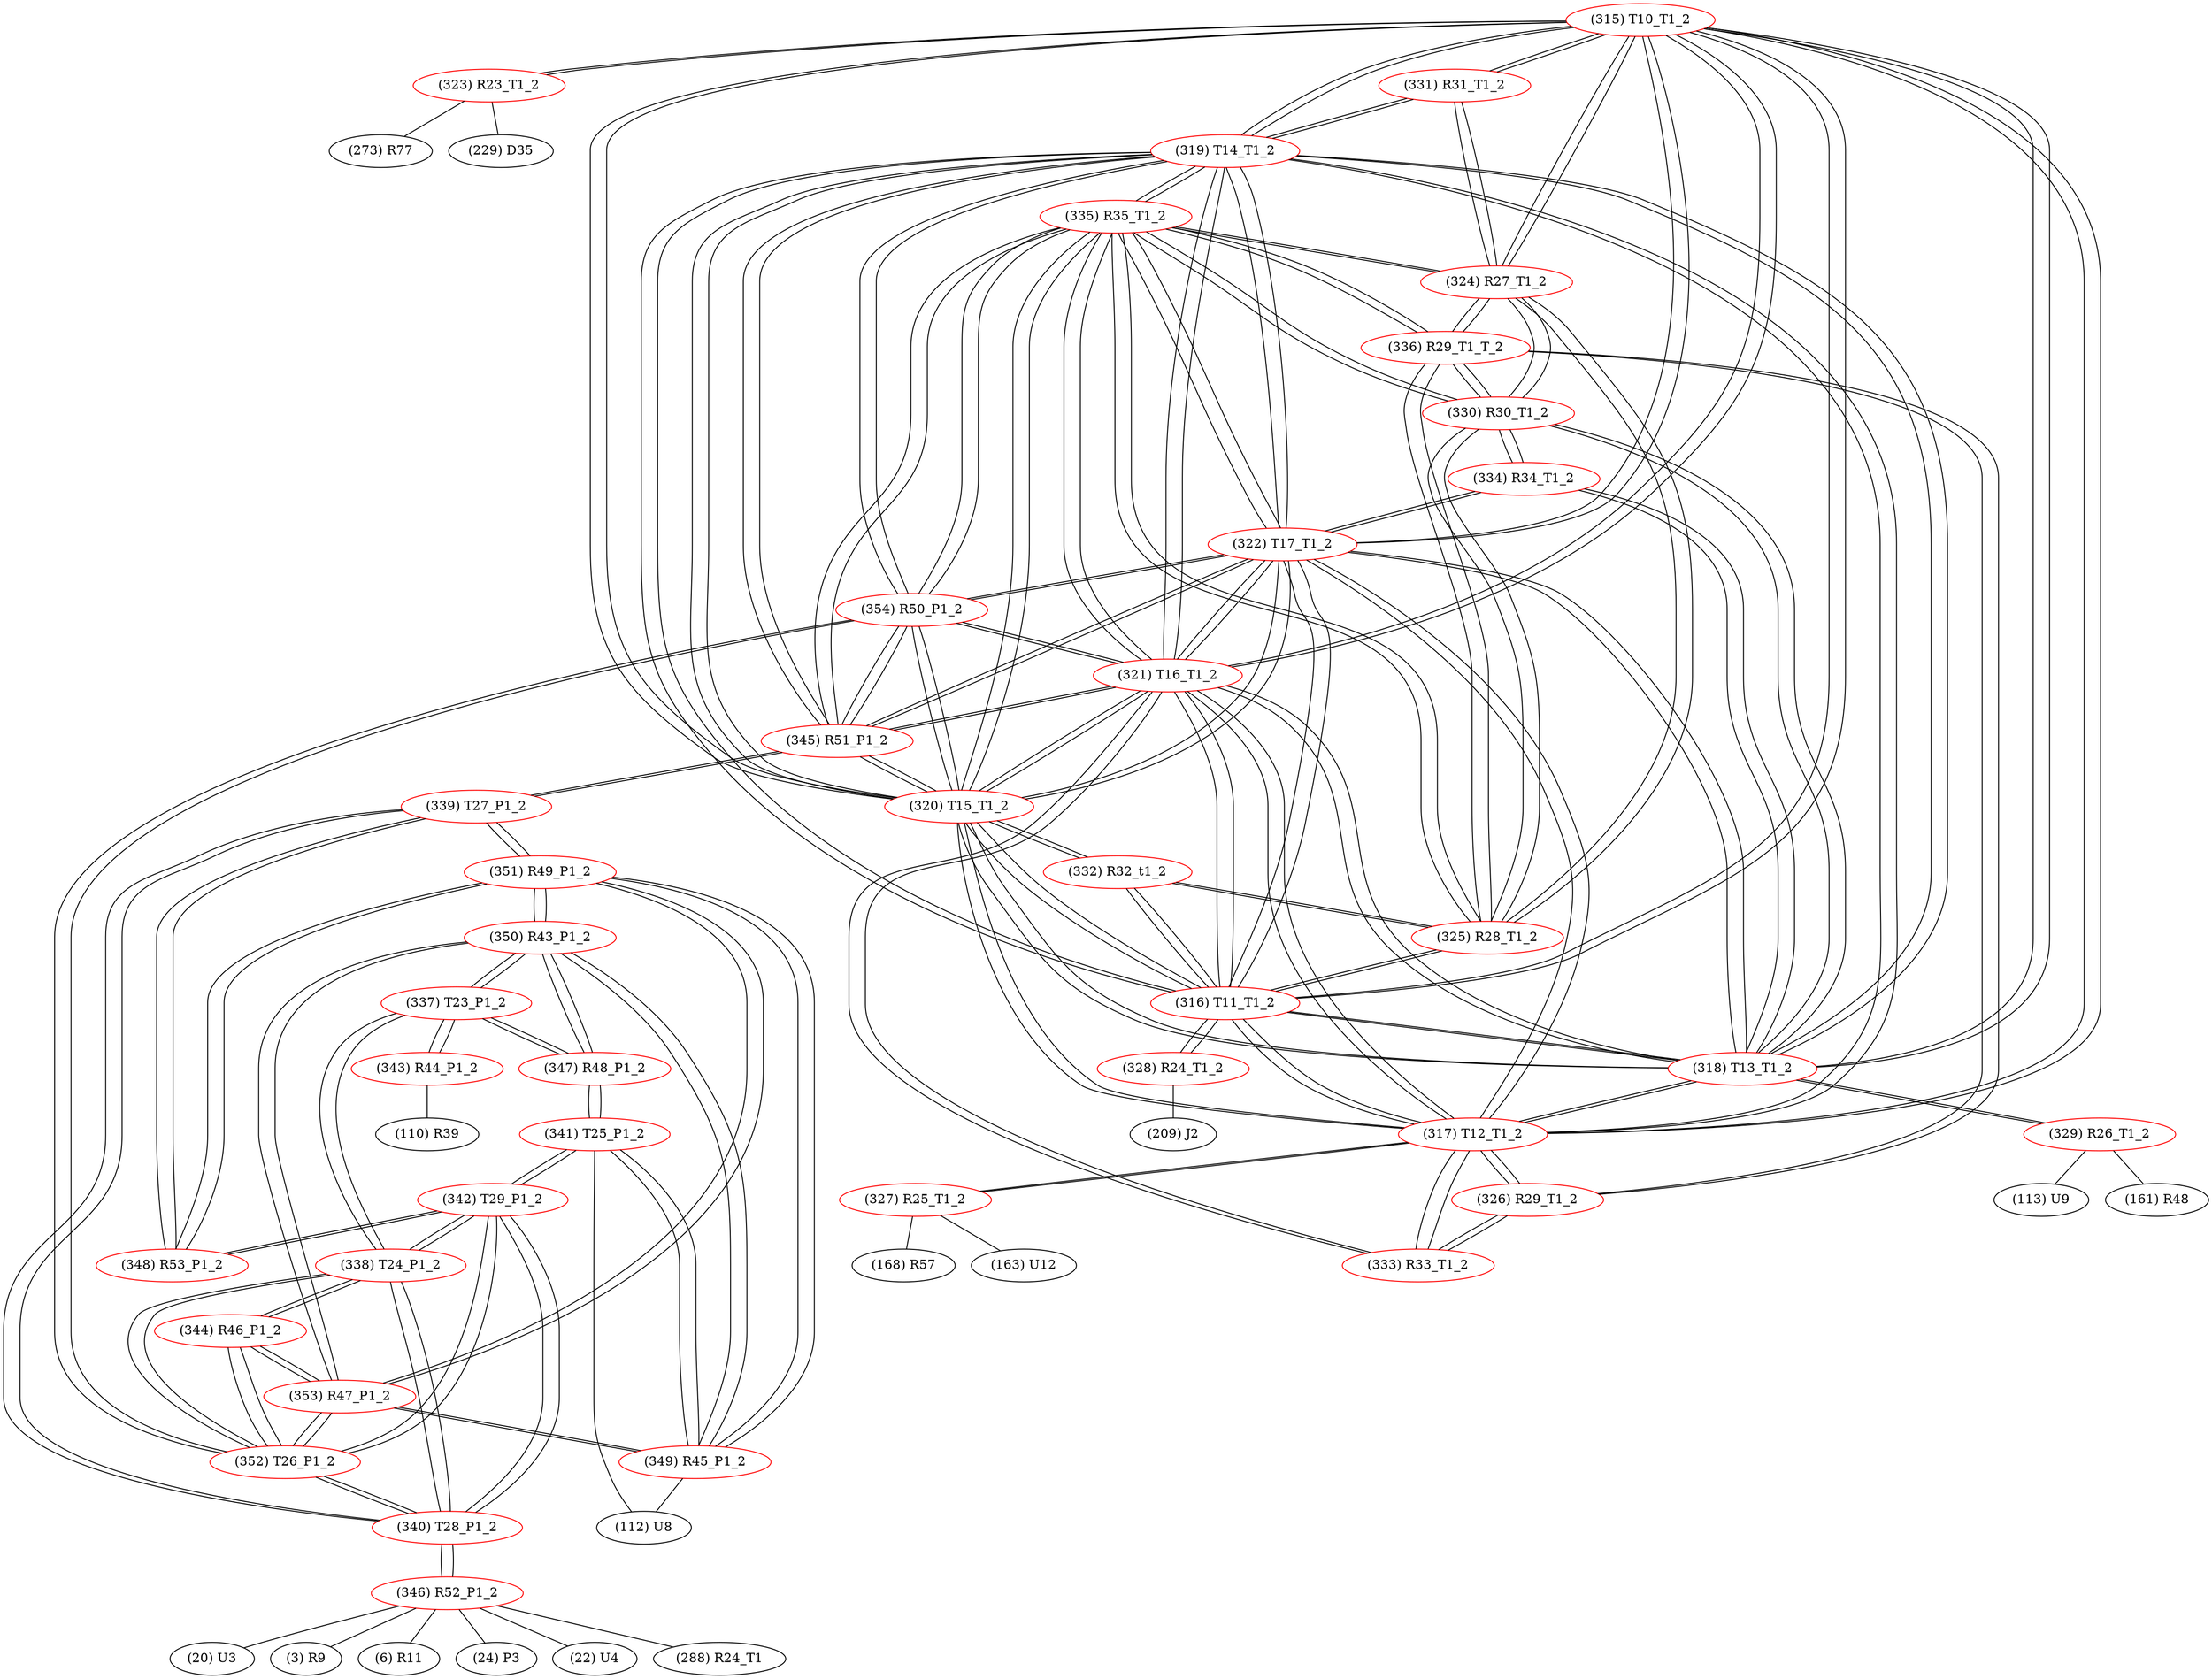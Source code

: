 graph {
	315 [label="(315) T10_T1_2" color=red]
	323 [label="(323) R23_T1_2"]
	331 [label="(331) R31_T1_2"]
	324 [label="(324) R27_T1_2"]
	321 [label="(321) T16_T1_2"]
	322 [label="(322) T17_T1_2"]
	320 [label="(320) T15_T1_2"]
	317 [label="(317) T12_T1_2"]
	319 [label="(319) T14_T1_2"]
	318 [label="(318) T13_T1_2"]
	316 [label="(316) T11_T1_2"]
	316 [label="(316) T11_T1_2" color=red]
	328 [label="(328) R24_T1_2"]
	325 [label="(325) R28_T1_2"]
	332 [label="(332) R32_t1_2"]
	315 [label="(315) T10_T1_2"]
	321 [label="(321) T16_T1_2"]
	322 [label="(322) T17_T1_2"]
	320 [label="(320) T15_T1_2"]
	317 [label="(317) T12_T1_2"]
	319 [label="(319) T14_T1_2"]
	318 [label="(318) T13_T1_2"]
	317 [label="(317) T12_T1_2" color=red]
	333 [label="(333) R33_T1_2"]
	326 [label="(326) R29_T1_2"]
	327 [label="(327) R25_T1_2"]
	315 [label="(315) T10_T1_2"]
	321 [label="(321) T16_T1_2"]
	322 [label="(322) T17_T1_2"]
	320 [label="(320) T15_T1_2"]
	319 [label="(319) T14_T1_2"]
	318 [label="(318) T13_T1_2"]
	316 [label="(316) T11_T1_2"]
	318 [label="(318) T13_T1_2" color=red]
	330 [label="(330) R30_T1_2"]
	334 [label="(334) R34_T1_2"]
	329 [label="(329) R26_T1_2"]
	315 [label="(315) T10_T1_2"]
	321 [label="(321) T16_T1_2"]
	322 [label="(322) T17_T1_2"]
	320 [label="(320) T15_T1_2"]
	317 [label="(317) T12_T1_2"]
	319 [label="(319) T14_T1_2"]
	316 [label="(316) T11_T1_2"]
	319 [label="(319) T14_T1_2" color=red]
	315 [label="(315) T10_T1_2"]
	321 [label="(321) T16_T1_2"]
	322 [label="(322) T17_T1_2"]
	320 [label="(320) T15_T1_2"]
	317 [label="(317) T12_T1_2"]
	318 [label="(318) T13_T1_2"]
	316 [label="(316) T11_T1_2"]
	331 [label="(331) R31_T1_2"]
	345 [label="(345) R51_P1_2"]
	354 [label="(354) R50_P1_2"]
	335 [label="(335) R35_T1_2"]
	320 [label="(320) T15_T1_2" color=red]
	332 [label="(332) R32_t1_2"]
	315 [label="(315) T10_T1_2"]
	321 [label="(321) T16_T1_2"]
	322 [label="(322) T17_T1_2"]
	317 [label="(317) T12_T1_2"]
	319 [label="(319) T14_T1_2"]
	318 [label="(318) T13_T1_2"]
	316 [label="(316) T11_T1_2"]
	345 [label="(345) R51_P1_2"]
	354 [label="(354) R50_P1_2"]
	335 [label="(335) R35_T1_2"]
	321 [label="(321) T16_T1_2" color=red]
	333 [label="(333) R33_T1_2"]
	315 [label="(315) T10_T1_2"]
	322 [label="(322) T17_T1_2"]
	320 [label="(320) T15_T1_2"]
	317 [label="(317) T12_T1_2"]
	319 [label="(319) T14_T1_2"]
	318 [label="(318) T13_T1_2"]
	316 [label="(316) T11_T1_2"]
	345 [label="(345) R51_P1_2"]
	354 [label="(354) R50_P1_2"]
	335 [label="(335) R35_T1_2"]
	322 [label="(322) T17_T1_2" color=red]
	334 [label="(334) R34_T1_2"]
	315 [label="(315) T10_T1_2"]
	321 [label="(321) T16_T1_2"]
	320 [label="(320) T15_T1_2"]
	317 [label="(317) T12_T1_2"]
	319 [label="(319) T14_T1_2"]
	318 [label="(318) T13_T1_2"]
	316 [label="(316) T11_T1_2"]
	345 [label="(345) R51_P1_2"]
	354 [label="(354) R50_P1_2"]
	335 [label="(335) R35_T1_2"]
	323 [label="(323) R23_T1_2" color=red]
	229 [label="(229) D35"]
	273 [label="(273) R77"]
	315 [label="(315) T10_T1_2"]
	324 [label="(324) R27_T1_2" color=red]
	330 [label="(330) R30_T1_2"]
	335 [label="(335) R35_T1_2"]
	336 [label="(336) R29_T1_T_2"]
	325 [label="(325) R28_T1_2"]
	315 [label="(315) T10_T1_2"]
	331 [label="(331) R31_T1_2"]
	325 [label="(325) R28_T1_2" color=red]
	330 [label="(330) R30_T1_2"]
	335 [label="(335) R35_T1_2"]
	336 [label="(336) R29_T1_T_2"]
	324 [label="(324) R27_T1_2"]
	316 [label="(316) T11_T1_2"]
	332 [label="(332) R32_t1_2"]
	326 [label="(326) R29_T1_2" color=red]
	333 [label="(333) R33_T1_2"]
	317 [label="(317) T12_T1_2"]
	336 [label="(336) R29_T1_T_2"]
	327 [label="(327) R25_T1_2" color=red]
	168 [label="(168) R57"]
	163 [label="(163) U12"]
	317 [label="(317) T12_T1_2"]
	328 [label="(328) R24_T1_2" color=red]
	209 [label="(209) J2"]
	316 [label="(316) T11_T1_2"]
	329 [label="(329) R26_T1_2" color=red]
	113 [label="(113) U9"]
	161 [label="(161) R48"]
	318 [label="(318) T13_T1_2"]
	330 [label="(330) R30_T1_2" color=red]
	335 [label="(335) R35_T1_2"]
	336 [label="(336) R29_T1_T_2"]
	325 [label="(325) R28_T1_2"]
	324 [label="(324) R27_T1_2"]
	334 [label="(334) R34_T1_2"]
	318 [label="(318) T13_T1_2"]
	331 [label="(331) R31_T1_2" color=red]
	315 [label="(315) T10_T1_2"]
	324 [label="(324) R27_T1_2"]
	319 [label="(319) T14_T1_2"]
	332 [label="(332) R32_t1_2" color=red]
	320 [label="(320) T15_T1_2"]
	316 [label="(316) T11_T1_2"]
	325 [label="(325) R28_T1_2"]
	333 [label="(333) R33_T1_2" color=red]
	321 [label="(321) T16_T1_2"]
	326 [label="(326) R29_T1_2"]
	317 [label="(317) T12_T1_2"]
	334 [label="(334) R34_T1_2" color=red]
	322 [label="(322) T17_T1_2"]
	330 [label="(330) R30_T1_2"]
	318 [label="(318) T13_T1_2"]
	335 [label="(335) R35_T1_2" color=red]
	330 [label="(330) R30_T1_2"]
	336 [label="(336) R29_T1_T_2"]
	325 [label="(325) R28_T1_2"]
	324 [label="(324) R27_T1_2"]
	345 [label="(345) R51_P1_2"]
	354 [label="(354) R50_P1_2"]
	322 [label="(322) T17_T1_2"]
	321 [label="(321) T16_T1_2"]
	320 [label="(320) T15_T1_2"]
	319 [label="(319) T14_T1_2"]
	336 [label="(336) R29_T1_T_2" color=red]
	330 [label="(330) R30_T1_2"]
	335 [label="(335) R35_T1_2"]
	325 [label="(325) R28_T1_2"]
	324 [label="(324) R27_T1_2"]
	326 [label="(326) R29_T1_2"]
	337 [label="(337) T23_P1_2" color=red]
	347 [label="(347) R48_P1_2"]
	350 [label="(350) R43_P1_2"]
	338 [label="(338) T24_P1_2"]
	343 [label="(343) R44_P1_2"]
	338 [label="(338) T24_P1_2" color=red]
	352 [label="(352) T26_P1_2"]
	342 [label="(342) T29_P1_2"]
	340 [label="(340) T28_P1_2"]
	344 [label="(344) R46_P1_2"]
	337 [label="(337) T23_P1_2"]
	339 [label="(339) T27_P1_2" color=red]
	345 [label="(345) R51_P1_2"]
	340 [label="(340) T28_P1_2"]
	348 [label="(348) R53_P1_2"]
	351 [label="(351) R49_P1_2"]
	340 [label="(340) T28_P1_2" color=red]
	352 [label="(352) T26_P1_2"]
	338 [label="(338) T24_P1_2"]
	342 [label="(342) T29_P1_2"]
	346 [label="(346) R52_P1_2"]
	339 [label="(339) T27_P1_2"]
	341 [label="(341) T25_P1_2" color=red]
	342 [label="(342) T29_P1_2"]
	347 [label="(347) R48_P1_2"]
	349 [label="(349) R45_P1_2"]
	112 [label="(112) U8"]
	342 [label="(342) T29_P1_2" color=red]
	352 [label="(352) T26_P1_2"]
	338 [label="(338) T24_P1_2"]
	340 [label="(340) T28_P1_2"]
	341 [label="(341) T25_P1_2"]
	348 [label="(348) R53_P1_2"]
	343 [label="(343) R44_P1_2" color=red]
	110 [label="(110) R39"]
	337 [label="(337) T23_P1_2"]
	344 [label="(344) R46_P1_2" color=red]
	352 [label="(352) T26_P1_2"]
	353 [label="(353) R47_P1_2"]
	338 [label="(338) T24_P1_2"]
	345 [label="(345) R51_P1_2" color=red]
	339 [label="(339) T27_P1_2"]
	354 [label="(354) R50_P1_2"]
	322 [label="(322) T17_T1_2"]
	335 [label="(335) R35_T1_2"]
	321 [label="(321) T16_T1_2"]
	320 [label="(320) T15_T1_2"]
	319 [label="(319) T14_T1_2"]
	346 [label="(346) R52_P1_2" color=red]
	20 [label="(20) U3"]
	3 [label="(3) R9"]
	6 [label="(6) R11"]
	24 [label="(24) P3"]
	22 [label="(22) U4"]
	288 [label="(288) R24_T1"]
	340 [label="(340) T28_P1_2"]
	347 [label="(347) R48_P1_2" color=red]
	341 [label="(341) T25_P1_2"]
	337 [label="(337) T23_P1_2"]
	350 [label="(350) R43_P1_2"]
	348 [label="(348) R53_P1_2" color=red]
	342 [label="(342) T29_P1_2"]
	339 [label="(339) T27_P1_2"]
	351 [label="(351) R49_P1_2"]
	349 [label="(349) R45_P1_2" color=red]
	353 [label="(353) R47_P1_2"]
	350 [label="(350) R43_P1_2"]
	351 [label="(351) R49_P1_2"]
	341 [label="(341) T25_P1_2"]
	112 [label="(112) U8"]
	350 [label="(350) R43_P1_2" color=red]
	347 [label="(347) R48_P1_2"]
	337 [label="(337) T23_P1_2"]
	353 [label="(353) R47_P1_2"]
	349 [label="(349) R45_P1_2"]
	351 [label="(351) R49_P1_2"]
	351 [label="(351) R49_P1_2" color=red]
	353 [label="(353) R47_P1_2"]
	349 [label="(349) R45_P1_2"]
	350 [label="(350) R43_P1_2"]
	339 [label="(339) T27_P1_2"]
	348 [label="(348) R53_P1_2"]
	352 [label="(352) T26_P1_2" color=red]
	354 [label="(354) R50_P1_2"]
	338 [label="(338) T24_P1_2"]
	342 [label="(342) T29_P1_2"]
	340 [label="(340) T28_P1_2"]
	344 [label="(344) R46_P1_2"]
	353 [label="(353) R47_P1_2"]
	353 [label="(353) R47_P1_2" color=red]
	349 [label="(349) R45_P1_2"]
	350 [label="(350) R43_P1_2"]
	351 [label="(351) R49_P1_2"]
	352 [label="(352) T26_P1_2"]
	344 [label="(344) R46_P1_2"]
	354 [label="(354) R50_P1_2" color=red]
	352 [label="(352) T26_P1_2"]
	345 [label="(345) R51_P1_2"]
	322 [label="(322) T17_T1_2"]
	335 [label="(335) R35_T1_2"]
	321 [label="(321) T16_T1_2"]
	320 [label="(320) T15_T1_2"]
	319 [label="(319) T14_T1_2"]
	315 -- 323
	315 -- 331
	315 -- 324
	315 -- 321
	315 -- 322
	315 -- 320
	315 -- 317
	315 -- 319
	315 -- 318
	315 -- 316
	316 -- 328
	316 -- 325
	316 -- 332
	316 -- 315
	316 -- 321
	316 -- 322
	316 -- 320
	316 -- 317
	316 -- 319
	316 -- 318
	317 -- 333
	317 -- 326
	317 -- 327
	317 -- 315
	317 -- 321
	317 -- 322
	317 -- 320
	317 -- 319
	317 -- 318
	317 -- 316
	318 -- 330
	318 -- 334
	318 -- 329
	318 -- 315
	318 -- 321
	318 -- 322
	318 -- 320
	318 -- 317
	318 -- 319
	318 -- 316
	319 -- 315
	319 -- 321
	319 -- 322
	319 -- 320
	319 -- 317
	319 -- 318
	319 -- 316
	319 -- 331
	319 -- 345
	319 -- 354
	319 -- 335
	320 -- 332
	320 -- 315
	320 -- 321
	320 -- 322
	320 -- 317
	320 -- 319
	320 -- 318
	320 -- 316
	320 -- 345
	320 -- 354
	320 -- 335
	321 -- 333
	321 -- 315
	321 -- 322
	321 -- 320
	321 -- 317
	321 -- 319
	321 -- 318
	321 -- 316
	321 -- 345
	321 -- 354
	321 -- 335
	322 -- 334
	322 -- 315
	322 -- 321
	322 -- 320
	322 -- 317
	322 -- 319
	322 -- 318
	322 -- 316
	322 -- 345
	322 -- 354
	322 -- 335
	323 -- 229
	323 -- 273
	323 -- 315
	324 -- 330
	324 -- 335
	324 -- 336
	324 -- 325
	324 -- 315
	324 -- 331
	325 -- 330
	325 -- 335
	325 -- 336
	325 -- 324
	325 -- 316
	325 -- 332
	326 -- 333
	326 -- 317
	326 -- 336
	327 -- 168
	327 -- 163
	327 -- 317
	328 -- 209
	328 -- 316
	329 -- 113
	329 -- 161
	329 -- 318
	330 -- 335
	330 -- 336
	330 -- 325
	330 -- 324
	330 -- 334
	330 -- 318
	331 -- 315
	331 -- 324
	331 -- 319
	332 -- 320
	332 -- 316
	332 -- 325
	333 -- 321
	333 -- 326
	333 -- 317
	334 -- 322
	334 -- 330
	334 -- 318
	335 -- 330
	335 -- 336
	335 -- 325
	335 -- 324
	335 -- 345
	335 -- 354
	335 -- 322
	335 -- 321
	335 -- 320
	335 -- 319
	336 -- 330
	336 -- 335
	336 -- 325
	336 -- 324
	336 -- 326
	337 -- 347
	337 -- 350
	337 -- 338
	337 -- 343
	338 -- 352
	338 -- 342
	338 -- 340
	338 -- 344
	338 -- 337
	339 -- 345
	339 -- 340
	339 -- 348
	339 -- 351
	340 -- 352
	340 -- 338
	340 -- 342
	340 -- 346
	340 -- 339
	341 -- 342
	341 -- 347
	341 -- 349
	341 -- 112
	342 -- 352
	342 -- 338
	342 -- 340
	342 -- 341
	342 -- 348
	343 -- 110
	343 -- 337
	344 -- 352
	344 -- 353
	344 -- 338
	345 -- 339
	345 -- 354
	345 -- 322
	345 -- 335
	345 -- 321
	345 -- 320
	345 -- 319
	346 -- 20
	346 -- 3
	346 -- 6
	346 -- 24
	346 -- 22
	346 -- 288
	346 -- 340
	347 -- 341
	347 -- 337
	347 -- 350
	348 -- 342
	348 -- 339
	348 -- 351
	349 -- 353
	349 -- 350
	349 -- 351
	349 -- 341
	349 -- 112
	350 -- 347
	350 -- 337
	350 -- 353
	350 -- 349
	350 -- 351
	351 -- 353
	351 -- 349
	351 -- 350
	351 -- 339
	351 -- 348
	352 -- 354
	352 -- 338
	352 -- 342
	352 -- 340
	352 -- 344
	352 -- 353
	353 -- 349
	353 -- 350
	353 -- 351
	353 -- 352
	353 -- 344
	354 -- 352
	354 -- 345
	354 -- 322
	354 -- 335
	354 -- 321
	354 -- 320
	354 -- 319
}